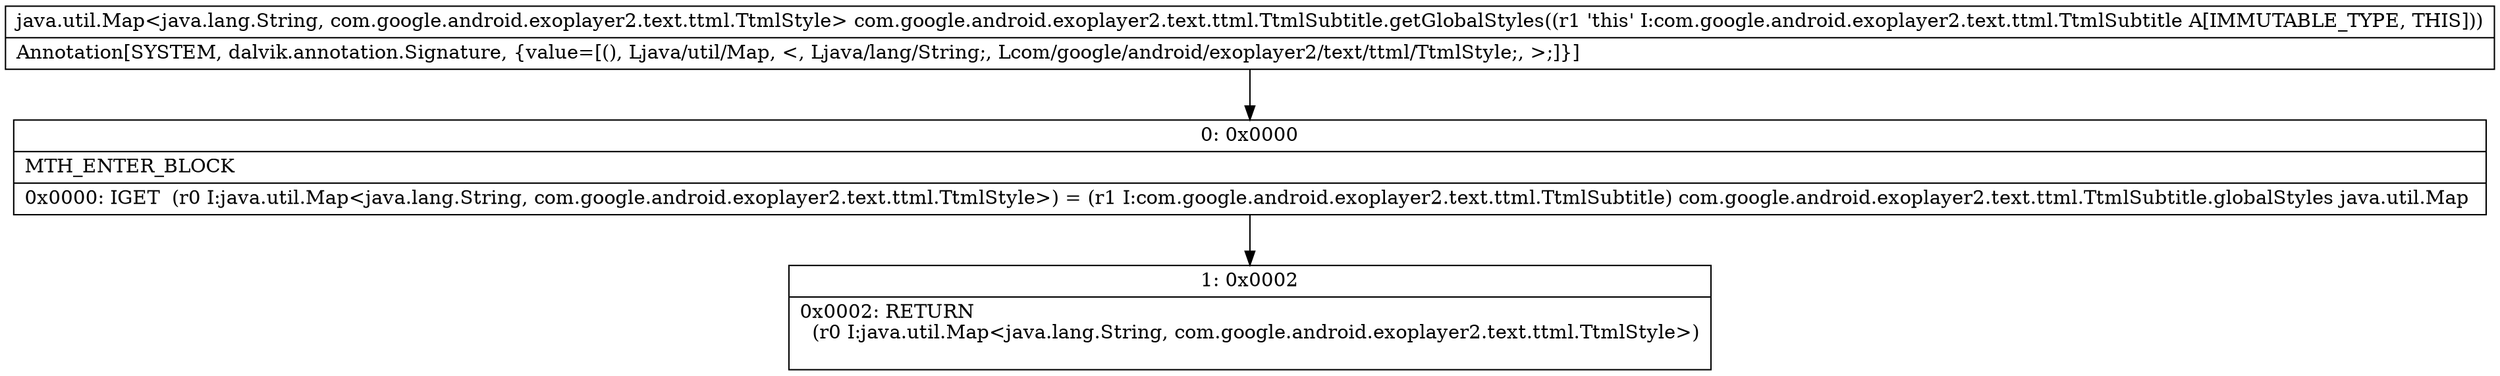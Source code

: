 digraph "CFG forcom.google.android.exoplayer2.text.ttml.TtmlSubtitle.getGlobalStyles()Ljava\/util\/Map;" {
Node_0 [shape=record,label="{0\:\ 0x0000|MTH_ENTER_BLOCK\l|0x0000: IGET  (r0 I:java.util.Map\<java.lang.String, com.google.android.exoplayer2.text.ttml.TtmlStyle\>) = (r1 I:com.google.android.exoplayer2.text.ttml.TtmlSubtitle) com.google.android.exoplayer2.text.ttml.TtmlSubtitle.globalStyles java.util.Map \l}"];
Node_1 [shape=record,label="{1\:\ 0x0002|0x0002: RETURN  \l  (r0 I:java.util.Map\<java.lang.String, com.google.android.exoplayer2.text.ttml.TtmlStyle\>)\l \l}"];
MethodNode[shape=record,label="{java.util.Map\<java.lang.String, com.google.android.exoplayer2.text.ttml.TtmlStyle\> com.google.android.exoplayer2.text.ttml.TtmlSubtitle.getGlobalStyles((r1 'this' I:com.google.android.exoplayer2.text.ttml.TtmlSubtitle A[IMMUTABLE_TYPE, THIS]))  | Annotation[SYSTEM, dalvik.annotation.Signature, \{value=[(), Ljava\/util\/Map, \<, Ljava\/lang\/String;, Lcom\/google\/android\/exoplayer2\/text\/ttml\/TtmlStyle;, \>;]\}]\l}"];
MethodNode -> Node_0;
Node_0 -> Node_1;
}


